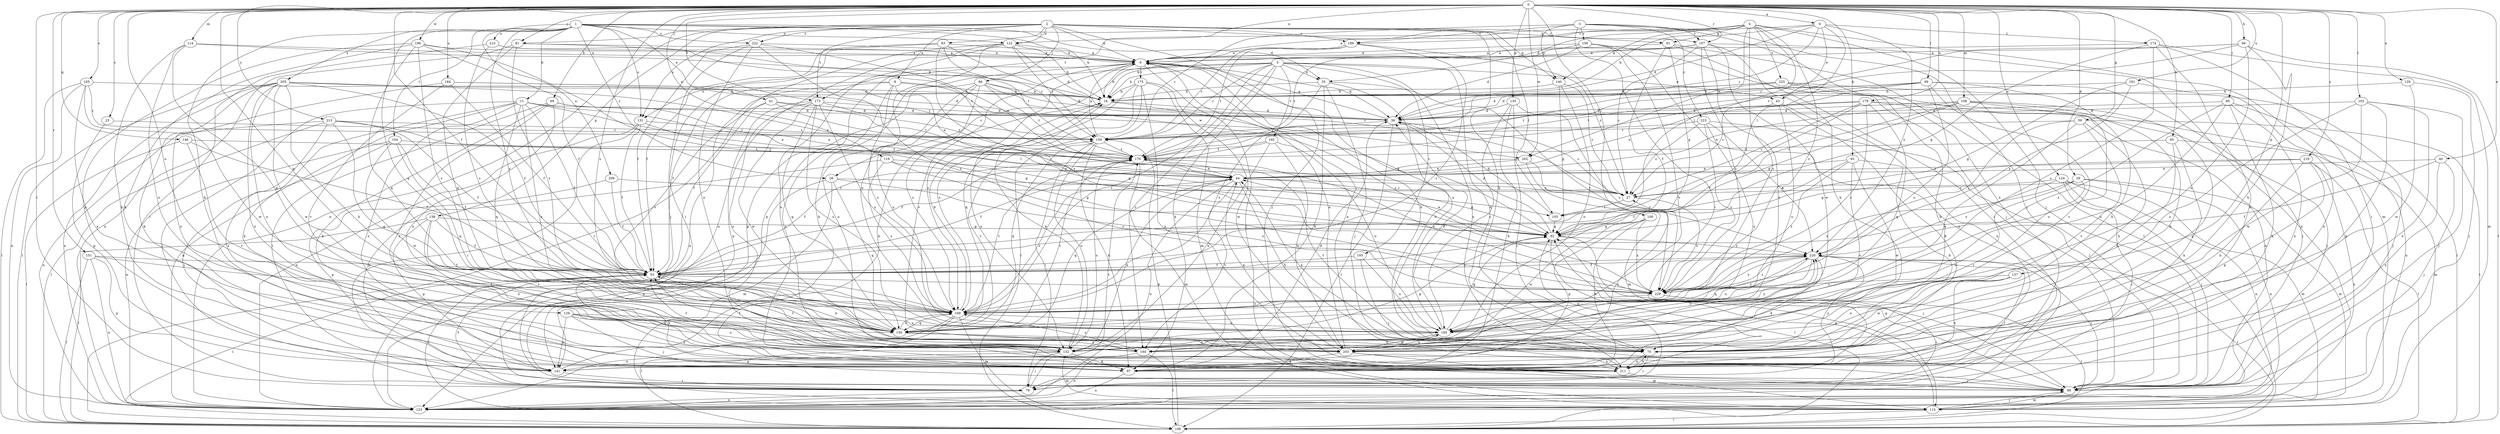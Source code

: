 strict digraph  {
0;
1;
2;
3;
4;
5;
6;
8;
9;
11;
18;
23;
26;
27;
29;
35;
36;
40;
41;
43;
44;
53;
59;
61;
62;
65;
66;
69;
70;
79;
80;
81;
83;
86;
88;
93;
97;
99;
100;
103;
104;
105;
106;
108;
114;
115;
116;
120;
122;
123;
124;
129;
131;
132;
135;
137;
138;
140;
141;
146;
150;
151;
157;
158;
159;
165;
168;
173;
174;
175;
176;
179;
181;
184;
185;
189;
192;
193;
194;
196;
202;
203;
205;
206;
210;
211;
213;
219;
220;
222;
223;
225;
229;
0 -> 6  [label=a];
0 -> 23  [label=c];
0 -> 29  [label=d];
0 -> 40  [label=e];
0 -> 53  [label=f];
0 -> 59  [label=g];
0 -> 65  [label=h];
0 -> 66  [label=h];
0 -> 69  [label=h];
0 -> 79  [label=i];
0 -> 80  [label=j];
0 -> 81  [label=j];
0 -> 93  [label=k];
0 -> 99  [label=l];
0 -> 100  [label=l];
0 -> 103  [label=l];
0 -> 108  [label=m];
0 -> 114  [label=m];
0 -> 116  [label=n];
0 -> 120  [label=n];
0 -> 122  [label=n];
0 -> 124  [label=o];
0 -> 129  [label=o];
0 -> 135  [label=p];
0 -> 137  [label=p];
0 -> 146  [label=q];
0 -> 150  [label=q];
0 -> 151  [label=r];
0 -> 157  [label=r];
0 -> 165  [label=s];
0 -> 168  [label=s];
0 -> 173  [label=t];
0 -> 179  [label=u];
0 -> 181  [label=u];
0 -> 184  [label=u];
0 -> 196  [label=w];
0 -> 202  [label=w];
0 -> 213  [label=y];
0 -> 219  [label=y];
1 -> 11  [label=b];
1 -> 18  [label=b];
1 -> 26  [label=c];
1 -> 35  [label=d];
1 -> 41  [label=e];
1 -> 97  [label=k];
1 -> 104  [label=l];
1 -> 122  [label=n];
1 -> 131  [label=o];
1 -> 150  [label=q];
1 -> 168  [label=s];
1 -> 189  [label=v];
1 -> 205  [label=x];
1 -> 206  [label=x];
1 -> 210  [label=x];
1 -> 222  [label=z];
2 -> 8  [label=a];
2 -> 9  [label=a];
2 -> 61  [label=g];
2 -> 70  [label=h];
2 -> 81  [label=j];
2 -> 83  [label=j];
2 -> 86  [label=j];
2 -> 88  [label=j];
2 -> 105  [label=l];
2 -> 122  [label=n];
2 -> 123  [label=n];
2 -> 131  [label=o];
2 -> 138  [label=p];
2 -> 140  [label=p];
2 -> 157  [label=r];
2 -> 173  [label=t];
2 -> 222  [label=z];
3 -> 79  [label=i];
3 -> 88  [label=j];
3 -> 140  [label=p];
3 -> 157  [label=r];
3 -> 158  [label=r];
3 -> 159  [label=r];
3 -> 189  [label=v];
3 -> 211  [label=x];
3 -> 223  [label=z];
4 -> 35  [label=d];
4 -> 61  [label=g];
4 -> 88  [label=j];
4 -> 105  [label=l];
4 -> 115  [label=m];
4 -> 140  [label=p];
4 -> 168  [label=s];
4 -> 173  [label=t];
4 -> 189  [label=v];
4 -> 202  [label=w];
4 -> 225  [label=z];
4 -> 229  [label=z];
5 -> 18  [label=b];
5 -> 26  [label=c];
5 -> 35  [label=d];
5 -> 43  [label=e];
5 -> 70  [label=h];
5 -> 97  [label=k];
5 -> 131  [label=o];
5 -> 159  [label=r];
5 -> 168  [label=s];
5 -> 192  [label=v];
5 -> 193  [label=v];
5 -> 194  [label=v];
5 -> 211  [label=x];
6 -> 9  [label=a];
6 -> 18  [label=b];
6 -> 36  [label=d];
6 -> 43  [label=e];
6 -> 105  [label=l];
6 -> 159  [label=r];
6 -> 174  [label=t];
6 -> 220  [label=y];
8 -> 18  [label=b];
8 -> 44  [label=e];
8 -> 53  [label=f];
8 -> 123  [label=n];
8 -> 168  [label=s];
8 -> 202  [label=w];
8 -> 211  [label=x];
9 -> 18  [label=b];
9 -> 36  [label=d];
9 -> 70  [label=h];
9 -> 88  [label=j];
9 -> 97  [label=k];
9 -> 141  [label=p];
9 -> 168  [label=s];
9 -> 175  [label=t];
9 -> 185  [label=u];
9 -> 194  [label=v];
11 -> 36  [label=d];
11 -> 44  [label=e];
11 -> 53  [label=f];
11 -> 79  [label=i];
11 -> 97  [label=k];
11 -> 105  [label=l];
11 -> 123  [label=n];
11 -> 150  [label=q];
11 -> 185  [label=u];
11 -> 211  [label=x];
18 -> 36  [label=d];
18 -> 62  [label=g];
18 -> 132  [label=o];
23 -> 141  [label=p];
23 -> 159  [label=r];
26 -> 27  [label=c];
26 -> 115  [label=m];
26 -> 123  [label=n];
26 -> 150  [label=q];
26 -> 229  [label=z];
27 -> 105  [label=l];
27 -> 229  [label=z];
29 -> 27  [label=c];
29 -> 115  [label=m];
29 -> 123  [label=n];
29 -> 132  [label=o];
29 -> 194  [label=v];
29 -> 229  [label=z];
35 -> 18  [label=b];
35 -> 70  [label=h];
35 -> 88  [label=j];
35 -> 97  [label=k];
35 -> 168  [label=s];
35 -> 229  [label=z];
36 -> 9  [label=a];
36 -> 27  [label=c];
36 -> 106  [label=l];
36 -> 159  [label=r];
40 -> 44  [label=e];
40 -> 53  [label=f];
40 -> 88  [label=j];
40 -> 211  [label=x];
41 -> 27  [label=c];
41 -> 36  [label=d];
41 -> 53  [label=f];
41 -> 168  [label=s];
41 -> 176  [label=t];
43 -> 36  [label=d];
43 -> 97  [label=k];
43 -> 185  [label=u];
43 -> 211  [label=x];
44 -> 27  [label=c];
44 -> 62  [label=g];
44 -> 70  [label=h];
44 -> 123  [label=n];
44 -> 150  [label=q];
44 -> 168  [label=s];
44 -> 194  [label=v];
53 -> 70  [label=h];
53 -> 97  [label=k];
53 -> 106  [label=l];
53 -> 220  [label=y];
53 -> 229  [label=z];
59 -> 70  [label=h];
59 -> 106  [label=l];
59 -> 159  [label=r];
59 -> 185  [label=u];
59 -> 194  [label=v];
59 -> 220  [label=y];
61 -> 9  [label=a];
61 -> 53  [label=f];
61 -> 62  [label=g];
61 -> 79  [label=i];
61 -> 106  [label=l];
62 -> 36  [label=d];
62 -> 44  [label=e];
62 -> 88  [label=j];
62 -> 106  [label=l];
62 -> 220  [label=y];
65 -> 70  [label=h];
65 -> 97  [label=k];
65 -> 115  [label=m];
65 -> 176  [label=t];
66 -> 9  [label=a];
66 -> 70  [label=h];
66 -> 106  [label=l];
66 -> 159  [label=r];
66 -> 176  [label=t];
66 -> 185  [label=u];
69 -> 36  [label=d];
69 -> 44  [label=e];
69 -> 79  [label=i];
69 -> 97  [label=k];
69 -> 132  [label=o];
69 -> 211  [label=x];
70 -> 44  [label=e];
70 -> 79  [label=i];
70 -> 176  [label=t];
70 -> 211  [label=x];
79 -> 53  [label=f];
79 -> 123  [label=n];
79 -> 176  [label=t];
80 -> 36  [label=d];
80 -> 88  [label=j];
80 -> 97  [label=k];
80 -> 185  [label=u];
80 -> 211  [label=x];
80 -> 229  [label=z];
81 -> 9  [label=a];
81 -> 123  [label=n];
81 -> 150  [label=q];
81 -> 159  [label=r];
81 -> 168  [label=s];
83 -> 9  [label=a];
83 -> 27  [label=c];
83 -> 53  [label=f];
83 -> 79  [label=i];
83 -> 176  [label=t];
83 -> 229  [label=z];
86 -> 18  [label=b];
86 -> 36  [label=d];
86 -> 132  [label=o];
86 -> 141  [label=p];
86 -> 168  [label=s];
86 -> 176  [label=t];
86 -> 185  [label=u];
86 -> 229  [label=z];
88 -> 62  [label=g];
88 -> 115  [label=m];
93 -> 44  [label=e];
93 -> 53  [label=f];
93 -> 70  [label=h];
93 -> 194  [label=v];
93 -> 203  [label=w];
93 -> 229  [label=z];
97 -> 36  [label=d];
97 -> 123  [label=n];
99 -> 18  [label=b];
99 -> 27  [label=c];
99 -> 36  [label=d];
99 -> 70  [label=h];
99 -> 88  [label=j];
99 -> 168  [label=s];
99 -> 176  [label=t];
99 -> 194  [label=v];
100 -> 62  [label=g];
100 -> 97  [label=k];
100 -> 141  [label=p];
100 -> 203  [label=w];
100 -> 229  [label=z];
103 -> 36  [label=d];
103 -> 88  [label=j];
103 -> 141  [label=p];
103 -> 185  [label=u];
103 -> 203  [label=w];
103 -> 211  [label=x];
104 -> 53  [label=f];
104 -> 88  [label=j];
104 -> 123  [label=n];
104 -> 150  [label=q];
104 -> 176  [label=t];
104 -> 203  [label=w];
105 -> 36  [label=d];
105 -> 62  [label=g];
106 -> 159  [label=r];
108 -> 27  [label=c];
108 -> 36  [label=d];
108 -> 44  [label=e];
108 -> 62  [label=g];
108 -> 70  [label=h];
108 -> 141  [label=p];
108 -> 185  [label=u];
114 -> 9  [label=a];
114 -> 18  [label=b];
114 -> 97  [label=k];
114 -> 132  [label=o];
114 -> 150  [label=q];
115 -> 53  [label=f];
115 -> 62  [label=g];
115 -> 88  [label=j];
115 -> 106  [label=l];
116 -> 44  [label=e];
116 -> 62  [label=g];
116 -> 141  [label=p];
116 -> 168  [label=s];
116 -> 229  [label=z];
120 -> 18  [label=b];
120 -> 88  [label=j];
120 -> 203  [label=w];
122 -> 9  [label=a];
122 -> 18  [label=b];
122 -> 36  [label=d];
122 -> 106  [label=l];
122 -> 123  [label=n];
122 -> 159  [label=r];
122 -> 185  [label=u];
122 -> 211  [label=x];
124 -> 27  [label=c];
124 -> 79  [label=i];
124 -> 88  [label=j];
124 -> 115  [label=m];
124 -> 123  [label=n];
124 -> 220  [label=y];
129 -> 88  [label=j];
129 -> 132  [label=o];
129 -> 141  [label=p];
129 -> 150  [label=q];
129 -> 185  [label=u];
129 -> 211  [label=x];
131 -> 53  [label=f];
131 -> 62  [label=g];
131 -> 79  [label=i];
131 -> 123  [label=n];
131 -> 159  [label=r];
132 -> 18  [label=b];
132 -> 44  [label=e];
132 -> 53  [label=f];
132 -> 62  [label=g];
132 -> 79  [label=i];
132 -> 97  [label=k];
132 -> 115  [label=m];
132 -> 141  [label=p];
132 -> 220  [label=y];
135 -> 36  [label=d];
135 -> 79  [label=i];
135 -> 97  [label=k];
135 -> 185  [label=u];
135 -> 229  [label=z];
137 -> 132  [label=o];
137 -> 203  [label=w];
137 -> 211  [label=x];
137 -> 229  [label=z];
138 -> 53  [label=f];
138 -> 62  [label=g];
138 -> 106  [label=l];
138 -> 141  [label=p];
138 -> 194  [label=v];
138 -> 211  [label=x];
140 -> 18  [label=b];
140 -> 27  [label=c];
140 -> 62  [label=g];
140 -> 132  [label=o];
141 -> 18  [label=b];
141 -> 27  [label=c];
141 -> 79  [label=i];
146 -> 53  [label=f];
146 -> 106  [label=l];
146 -> 176  [label=t];
146 -> 194  [label=v];
150 -> 70  [label=h];
150 -> 159  [label=r];
150 -> 168  [label=s];
150 -> 176  [label=t];
150 -> 194  [label=v];
151 -> 53  [label=f];
151 -> 106  [label=l];
151 -> 123  [label=n];
151 -> 141  [label=p];
151 -> 168  [label=s];
157 -> 9  [label=a];
157 -> 18  [label=b];
157 -> 27  [label=c];
157 -> 70  [label=h];
157 -> 123  [label=n];
157 -> 194  [label=v];
157 -> 203  [label=w];
157 -> 229  [label=z];
158 -> 9  [label=a];
158 -> 36  [label=d];
158 -> 88  [label=j];
158 -> 123  [label=n];
158 -> 176  [label=t];
158 -> 194  [label=v];
159 -> 9  [label=a];
159 -> 79  [label=i];
159 -> 97  [label=k];
159 -> 132  [label=o];
159 -> 150  [label=q];
159 -> 176  [label=t];
165 -> 18  [label=b];
165 -> 106  [label=l];
165 -> 123  [label=n];
165 -> 159  [label=r];
165 -> 203  [label=w];
165 -> 211  [label=x];
168 -> 18  [label=b];
168 -> 106  [label=l];
168 -> 115  [label=m];
168 -> 123  [label=n];
168 -> 150  [label=q];
168 -> 176  [label=t];
168 -> 185  [label=u];
168 -> 220  [label=y];
173 -> 36  [label=d];
173 -> 132  [label=o];
173 -> 141  [label=p];
173 -> 150  [label=q];
173 -> 168  [label=s];
173 -> 176  [label=t];
173 -> 185  [label=u];
173 -> 203  [label=w];
174 -> 9  [label=a];
174 -> 62  [label=g];
174 -> 79  [label=i];
174 -> 115  [label=m];
174 -> 168  [label=s];
174 -> 211  [label=x];
175 -> 18  [label=b];
175 -> 106  [label=l];
175 -> 115  [label=m];
175 -> 150  [label=q];
175 -> 168  [label=s];
175 -> 203  [label=w];
175 -> 211  [label=x];
176 -> 44  [label=e];
176 -> 53  [label=f];
176 -> 115  [label=m];
176 -> 132  [label=o];
176 -> 229  [label=z];
179 -> 27  [label=c];
179 -> 36  [label=d];
179 -> 44  [label=e];
179 -> 53  [label=f];
179 -> 88  [label=j];
179 -> 123  [label=n];
179 -> 150  [label=q];
179 -> 229  [label=z];
181 -> 18  [label=b];
181 -> 62  [label=g];
181 -> 211  [label=x];
181 -> 220  [label=y];
184 -> 18  [label=b];
184 -> 36  [label=d];
184 -> 53  [label=f];
184 -> 194  [label=v];
184 -> 211  [label=x];
185 -> 36  [label=d];
185 -> 62  [label=g];
185 -> 132  [label=o];
185 -> 203  [label=w];
185 -> 220  [label=y];
189 -> 9  [label=a];
189 -> 27  [label=c];
189 -> 159  [label=r];
189 -> 168  [label=s];
189 -> 176  [label=t];
192 -> 53  [label=f];
192 -> 132  [label=o];
192 -> 176  [label=t];
192 -> 185  [label=u];
192 -> 203  [label=w];
193 -> 53  [label=f];
193 -> 88  [label=j];
193 -> 185  [label=u];
194 -> 53  [label=f];
194 -> 106  [label=l];
194 -> 123  [label=n];
194 -> 168  [label=s];
196 -> 9  [label=a];
196 -> 53  [label=f];
196 -> 97  [label=k];
196 -> 141  [label=p];
196 -> 150  [label=q];
196 -> 168  [label=s];
196 -> 220  [label=y];
202 -> 44  [label=e];
202 -> 53  [label=f];
202 -> 115  [label=m];
202 -> 220  [label=y];
203 -> 9  [label=a];
203 -> 44  [label=e];
203 -> 53  [label=f];
203 -> 97  [label=k];
203 -> 115  [label=m];
203 -> 185  [label=u];
203 -> 211  [label=x];
205 -> 18  [label=b];
205 -> 44  [label=e];
205 -> 53  [label=f];
205 -> 70  [label=h];
205 -> 97  [label=k];
205 -> 106  [label=l];
205 -> 123  [label=n];
205 -> 132  [label=o];
205 -> 159  [label=r];
205 -> 203  [label=w];
205 -> 211  [label=x];
206 -> 27  [label=c];
206 -> 53  [label=f];
206 -> 141  [label=p];
210 -> 9  [label=a];
210 -> 79  [label=i];
210 -> 168  [label=s];
210 -> 176  [label=t];
211 -> 9  [label=a];
211 -> 62  [label=g];
211 -> 70  [label=h];
211 -> 88  [label=j];
211 -> 220  [label=y];
213 -> 53  [label=f];
213 -> 62  [label=g];
213 -> 106  [label=l];
213 -> 123  [label=n];
213 -> 150  [label=q];
213 -> 159  [label=r];
213 -> 211  [label=x];
219 -> 44  [label=e];
219 -> 62  [label=g];
219 -> 70  [label=h];
219 -> 106  [label=l];
219 -> 123  [label=n];
219 -> 141  [label=p];
220 -> 53  [label=f];
220 -> 79  [label=i];
220 -> 88  [label=j];
220 -> 97  [label=k];
220 -> 106  [label=l];
220 -> 150  [label=q];
220 -> 185  [label=u];
220 -> 229  [label=z];
222 -> 9  [label=a];
222 -> 44  [label=e];
222 -> 53  [label=f];
222 -> 88  [label=j];
222 -> 132  [label=o];
222 -> 229  [label=z];
223 -> 27  [label=c];
223 -> 88  [label=j];
223 -> 159  [label=r];
223 -> 185  [label=u];
223 -> 220  [label=y];
223 -> 229  [label=z];
225 -> 18  [label=b];
225 -> 36  [label=d];
225 -> 70  [label=h];
225 -> 106  [label=l];
225 -> 123  [label=n];
225 -> 176  [label=t];
229 -> 79  [label=i];
229 -> 106  [label=l];
229 -> 168  [label=s];
229 -> 220  [label=y];
}
